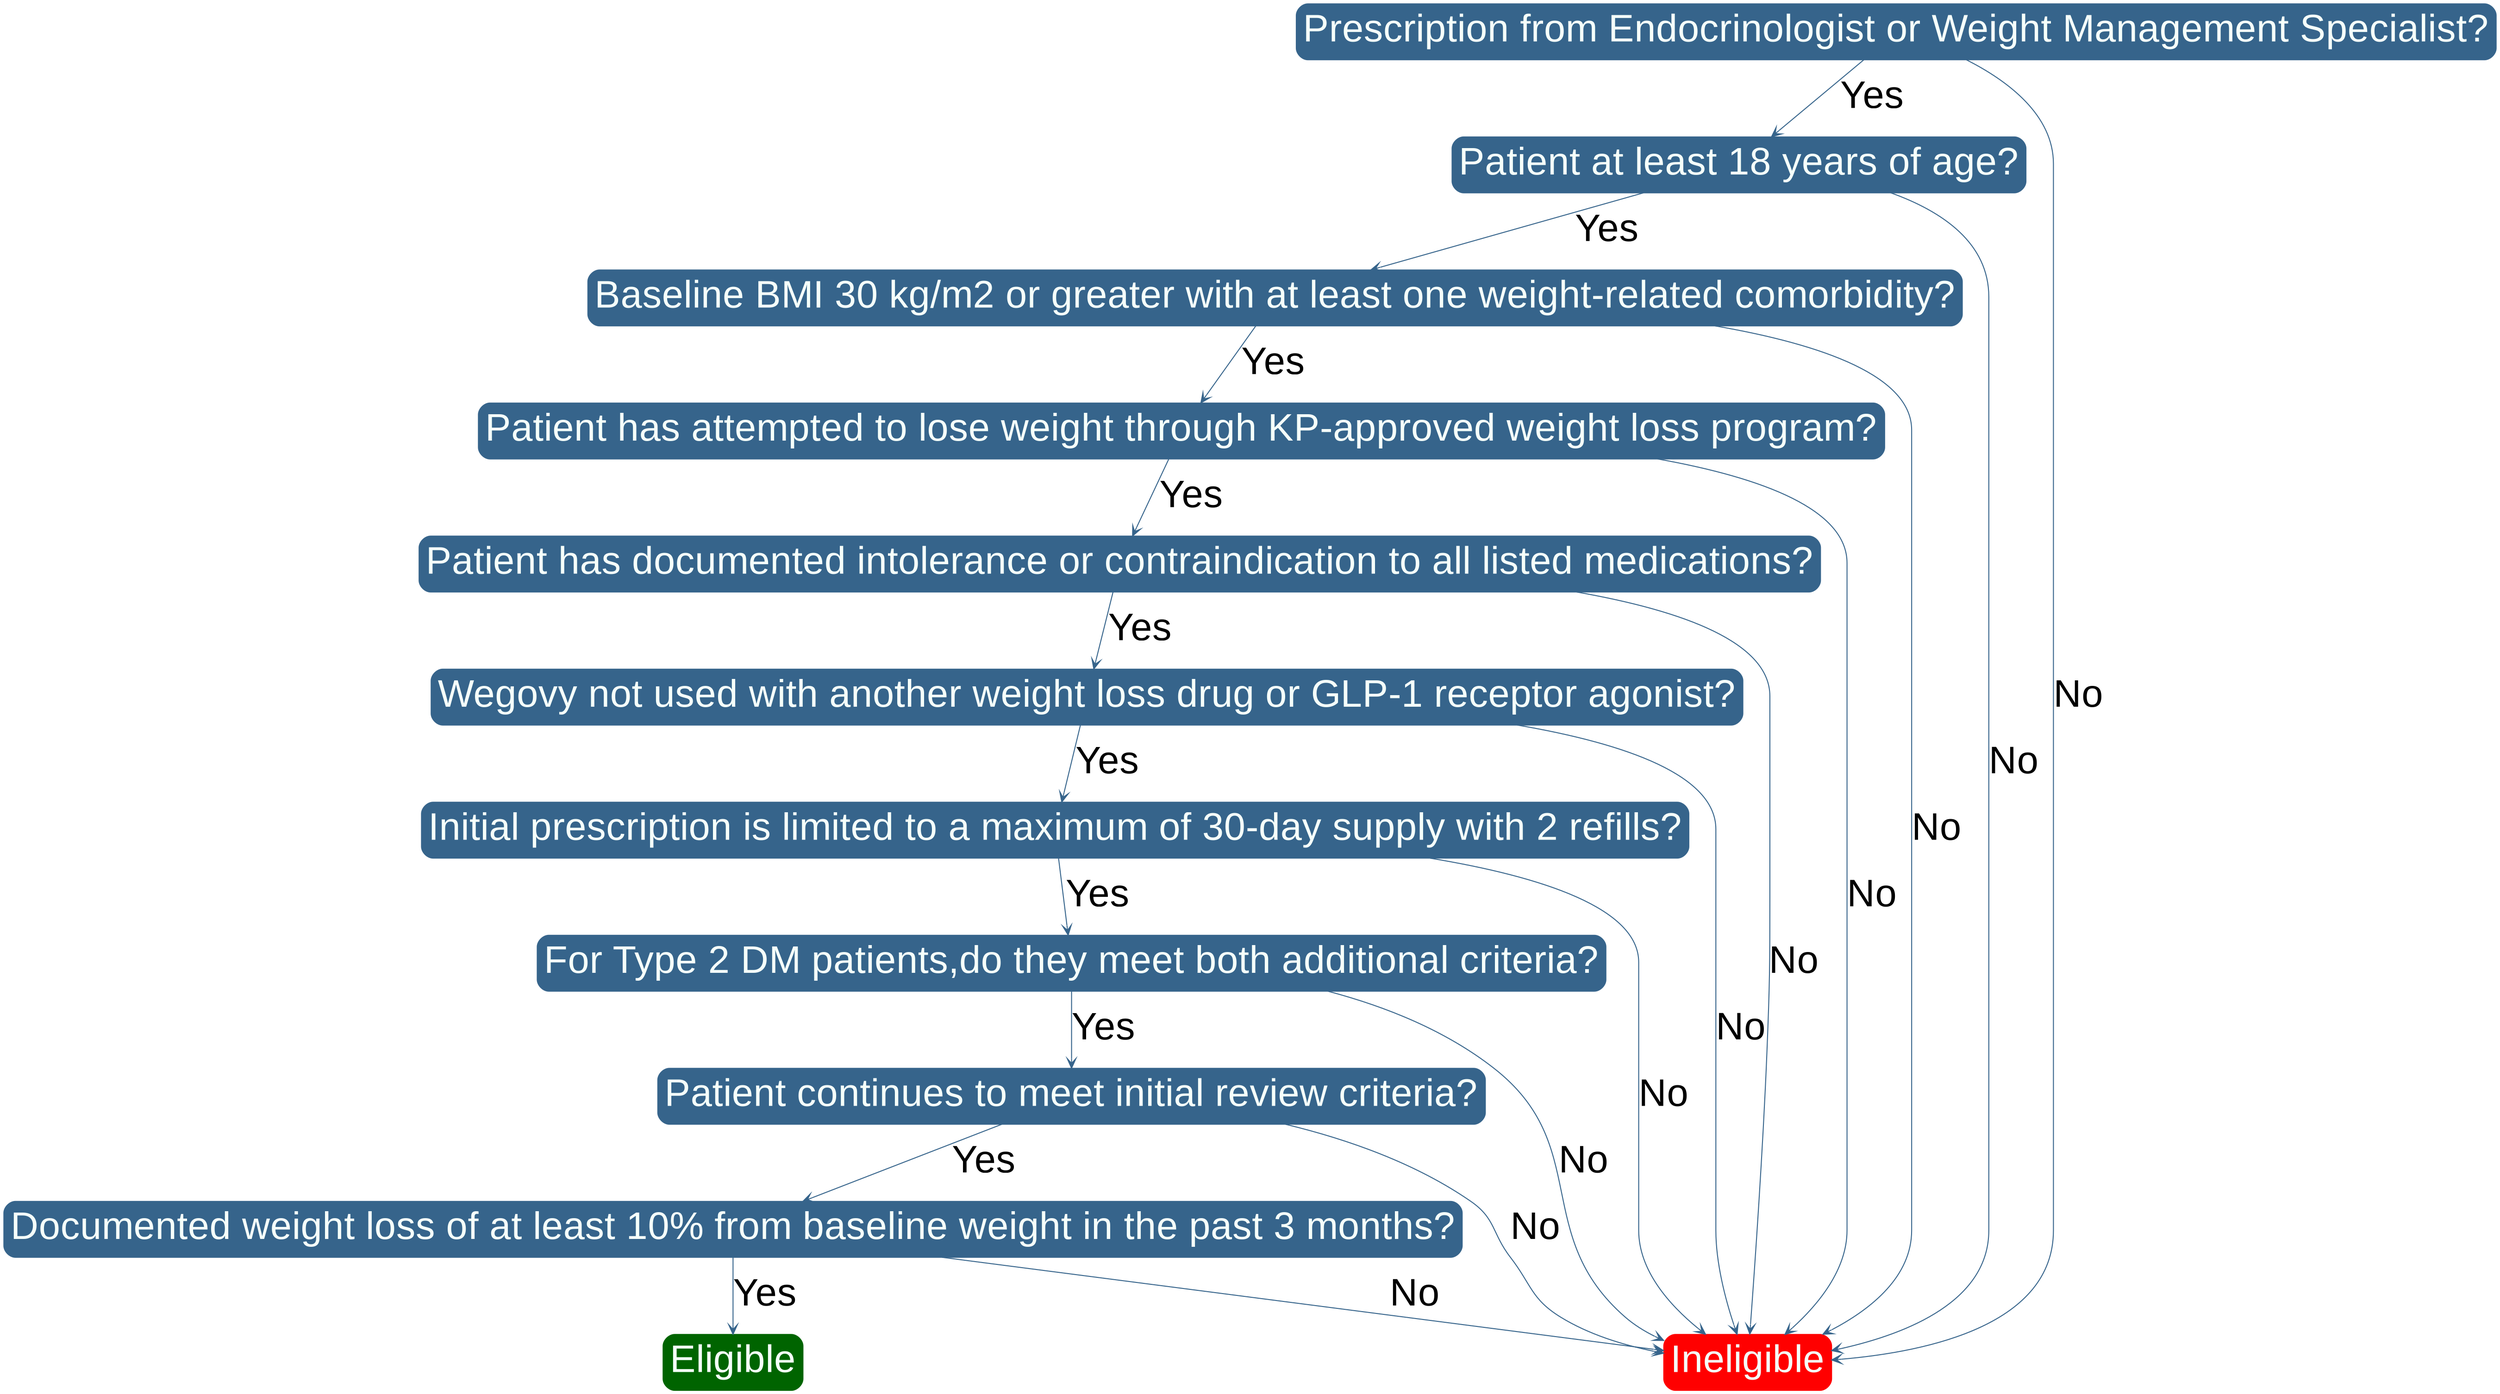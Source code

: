 digraph G {rankstep=1;node [shape=box,style = "filled,rounded",color = "steelblue4"fontcolor = "mintcream",fontname = "Arial",margin = 0.1fontsize = 40,width = 0.2,height = 0.2,];edge [arrowhead=vee,fontname="Arial",fontsize=40,color="steelblue4"];q1 [label="Prescription from Endocrinologist or Weight Management Specialist?"]q2 [label="Patient at least 18 years of age?"]q3 [label="Baseline BMI 30 kg/m2 or greater with at least one weight-related comorbidity?"]q4 [label="Patient has attempted to lose weight through KP-approved weight loss program?"]q5 [label="Patient has documented intolerance or contraindication to all listed medications?"]q6 [label="Wegovy not used with another weight loss drug or GLP-1 receptor agonist?"]q7 [label="Initial prescription is limited to a maximum of 30-day supply with 2 refills?"]q8 [label="For Type 2 DM patients,do they meet both additional criteria?"]q9 [label="Patient continues to meet initial review criteria?"]q10 [label="Documented weight loss of at least 10% from baseline weight in the past 3 months?"]ineligible [label="Ineligible", color="red"]eligible [label="Eligible", color="darkgreen"]q1 -> q2 [label="Yes"]q1 -> ineligible [label="No"]q2 -> q3 [label="Yes"]q2 -> ineligible [label="No"]q3 -> q4 [label="Yes"]q3 -> ineligible [label="No"]q4 -> q5 [label="Yes"]q4 -> ineligible [label="No"]q5 -> q6 [label="Yes"]q5 -> ineligible [label="No"]q6 -> q7 [label="Yes"]q6 -> ineligible [label="No"]q7 -> q8 [label="Yes"]q7 -> ineligible [label="No"]q8 -> q9 [label="Yes"]q8 -> ineligible [label="No"]q9 -> q10 [label="Yes"]q9 -> ineligible [label="No"]q10 -> eligible [label="Yes"]q10 -> ineligible [label="No"]}
